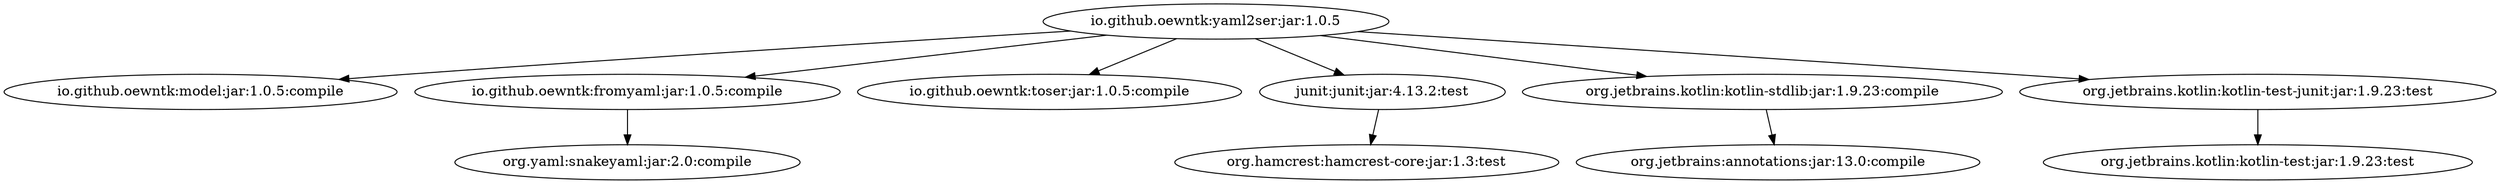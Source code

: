 digraph "io.github.oewntk:yaml2ser:jar:1.0.5" { 
	"io.github.oewntk:yaml2ser:jar:1.0.5" -> "io.github.oewntk:model:jar:1.0.5:compile" ; 
	"io.github.oewntk:yaml2ser:jar:1.0.5" -> "io.github.oewntk:fromyaml:jar:1.0.5:compile" ; 
	"io.github.oewntk:yaml2ser:jar:1.0.5" -> "io.github.oewntk:toser:jar:1.0.5:compile" ; 
	"io.github.oewntk:yaml2ser:jar:1.0.5" -> "junit:junit:jar:4.13.2:test" ; 
	"io.github.oewntk:yaml2ser:jar:1.0.5" -> "org.jetbrains.kotlin:kotlin-stdlib:jar:1.9.23:compile" ; 
	"io.github.oewntk:yaml2ser:jar:1.0.5" -> "org.jetbrains.kotlin:kotlin-test-junit:jar:1.9.23:test" ; 
	"io.github.oewntk:fromyaml:jar:1.0.5:compile" -> "org.yaml:snakeyaml:jar:2.0:compile" ; 
	"junit:junit:jar:4.13.2:test" -> "org.hamcrest:hamcrest-core:jar:1.3:test" ; 
	"org.jetbrains.kotlin:kotlin-stdlib:jar:1.9.23:compile" -> "org.jetbrains:annotations:jar:13.0:compile" ; 
	"org.jetbrains.kotlin:kotlin-test-junit:jar:1.9.23:test" -> "org.jetbrains.kotlin:kotlin-test:jar:1.9.23:test" ; 
 } 
